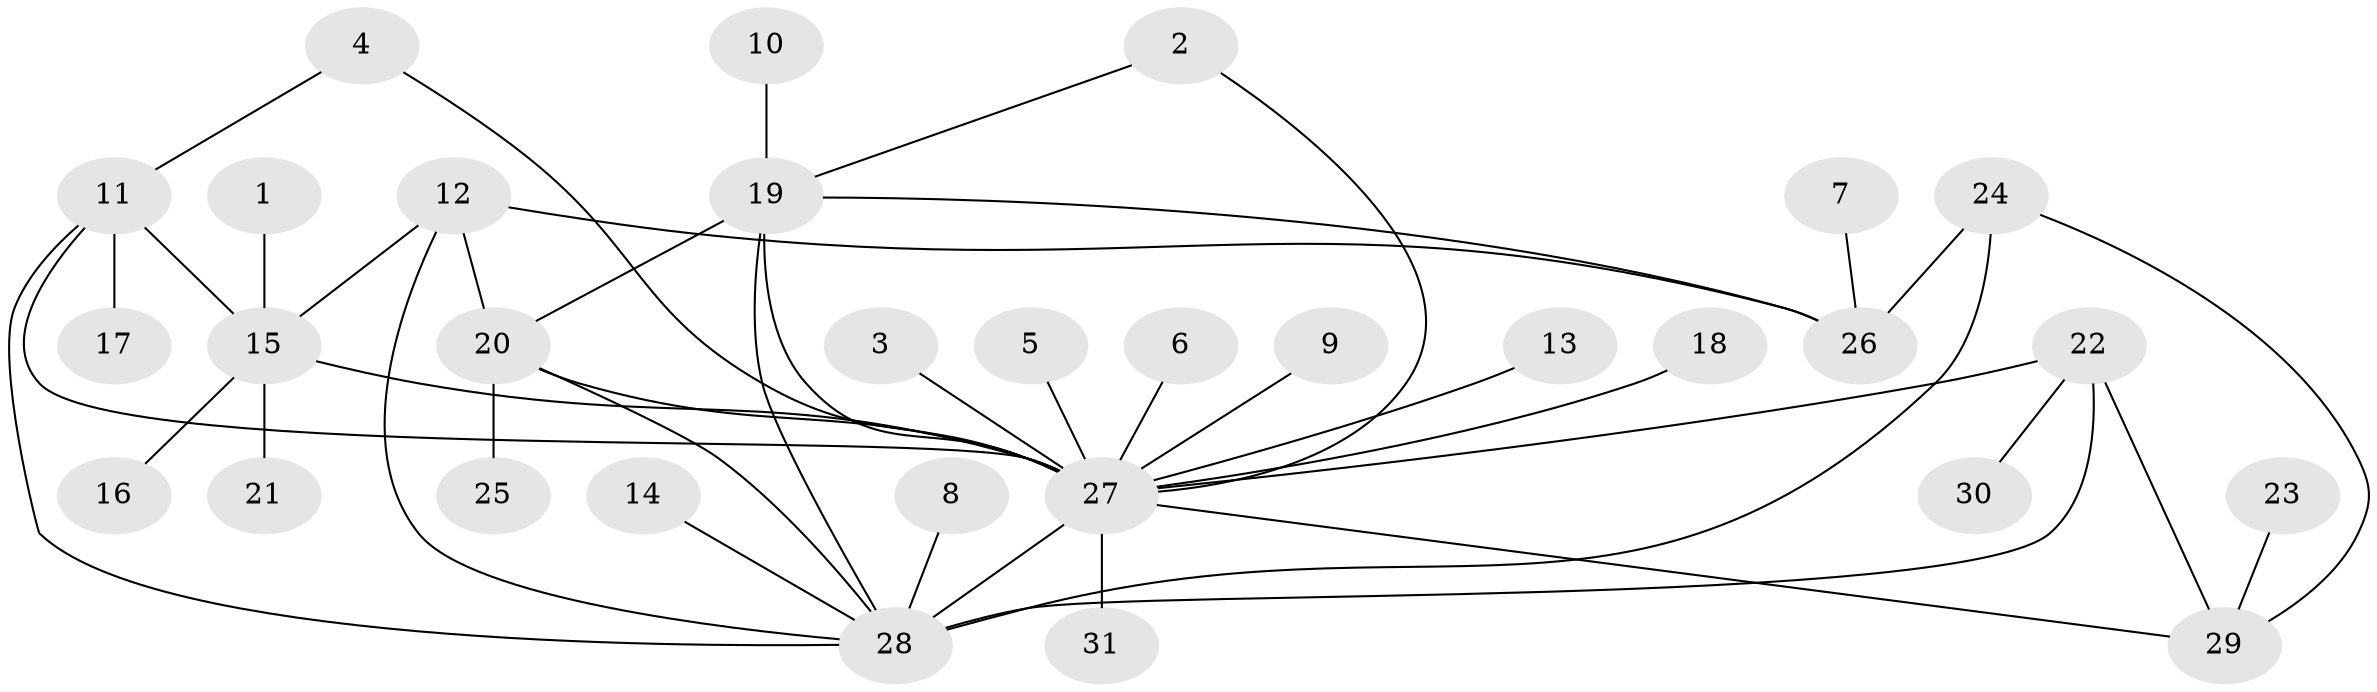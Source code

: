 // original degree distribution, {9: 0.03508771929824561, 18: 0.017543859649122806, 7: 0.017543859649122806, 3: 0.14035087719298245, 2: 0.15789473684210525, 8: 0.03508771929824561, 1: 0.49122807017543857, 6: 0.017543859649122806, 5: 0.05263157894736842, 4: 0.03508771929824561}
// Generated by graph-tools (version 1.1) at 2025/49/03/09/25 03:49:54]
// undirected, 31 vertices, 44 edges
graph export_dot {
graph [start="1"]
  node [color=gray90,style=filled];
  1;
  2;
  3;
  4;
  5;
  6;
  7;
  8;
  9;
  10;
  11;
  12;
  13;
  14;
  15;
  16;
  17;
  18;
  19;
  20;
  21;
  22;
  23;
  24;
  25;
  26;
  27;
  28;
  29;
  30;
  31;
  1 -- 15 [weight=1.0];
  2 -- 19 [weight=1.0];
  2 -- 27 [weight=1.0];
  3 -- 27 [weight=1.0];
  4 -- 11 [weight=1.0];
  4 -- 27 [weight=1.0];
  5 -- 27 [weight=1.0];
  6 -- 27 [weight=1.0];
  7 -- 26 [weight=1.0];
  8 -- 28 [weight=1.0];
  9 -- 27 [weight=1.0];
  10 -- 19 [weight=1.0];
  11 -- 15 [weight=1.0];
  11 -- 17 [weight=1.0];
  11 -- 27 [weight=1.0];
  11 -- 28 [weight=1.0];
  12 -- 15 [weight=1.0];
  12 -- 20 [weight=1.0];
  12 -- 26 [weight=1.0];
  12 -- 28 [weight=1.0];
  13 -- 27 [weight=1.0];
  14 -- 28 [weight=1.0];
  15 -- 16 [weight=1.0];
  15 -- 21 [weight=1.0];
  15 -- 27 [weight=1.0];
  18 -- 27 [weight=1.0];
  19 -- 20 [weight=1.0];
  19 -- 26 [weight=1.0];
  19 -- 27 [weight=1.0];
  19 -- 28 [weight=1.0];
  20 -- 25 [weight=1.0];
  20 -- 27 [weight=1.0];
  20 -- 28 [weight=1.0];
  22 -- 27 [weight=1.0];
  22 -- 28 [weight=2.0];
  22 -- 29 [weight=1.0];
  22 -- 30 [weight=1.0];
  23 -- 29 [weight=1.0];
  24 -- 26 [weight=1.0];
  24 -- 28 [weight=1.0];
  24 -- 29 [weight=1.0];
  27 -- 28 [weight=1.0];
  27 -- 29 [weight=1.0];
  27 -- 31 [weight=1.0];
}
